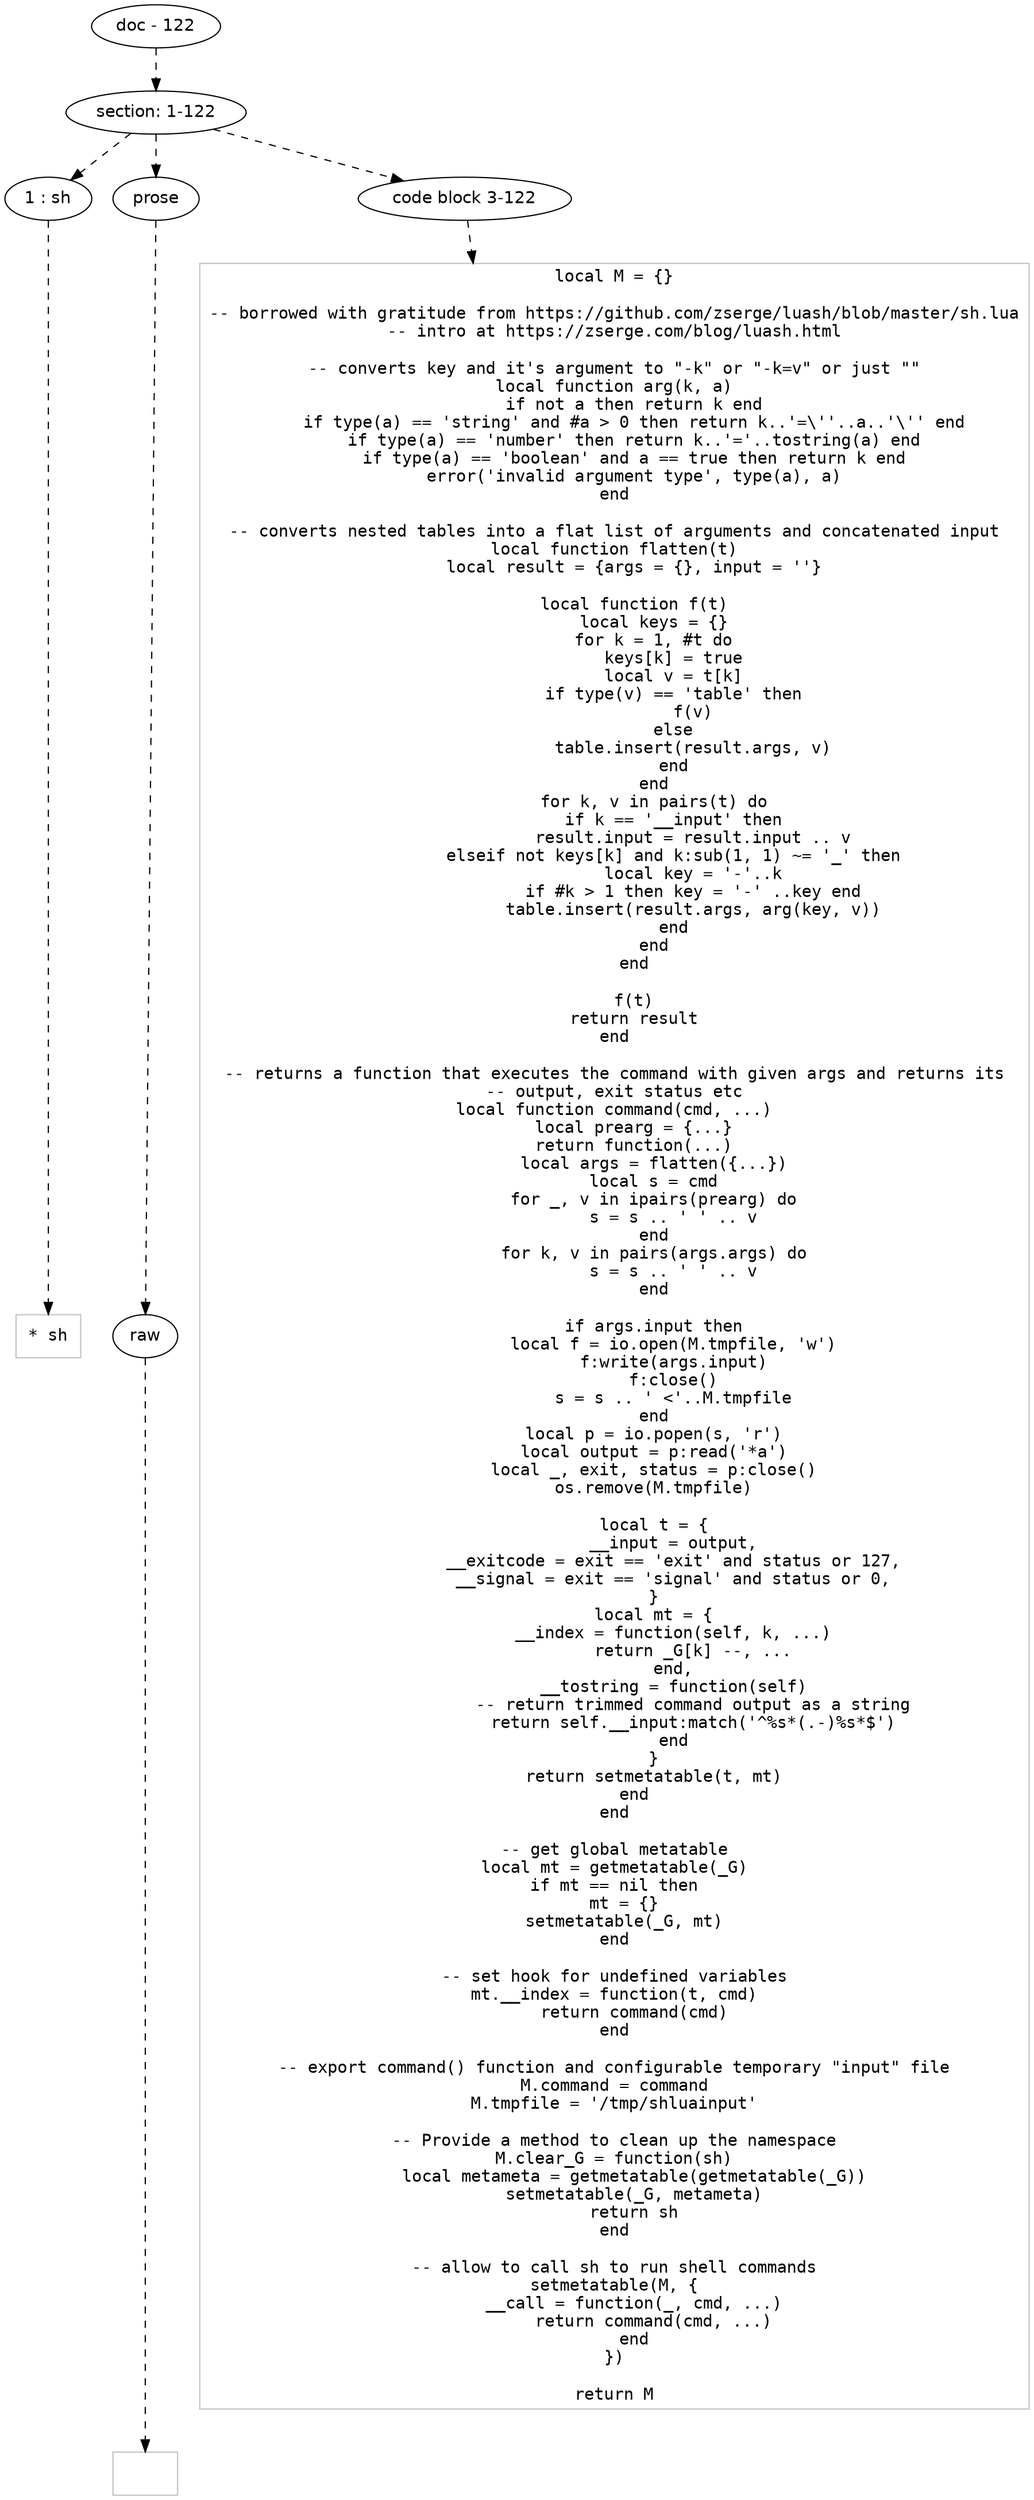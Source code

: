 digraph lpegNode {

node [fontname=Helvetica]
edge [style=dashed]

doc_0 [label="doc - 122"]


doc_0 -> { section_1}
{rank=same; section_1}

section_1 [label="section: 1-122"]


// END RANK doc_0

section_1 -> { header_2 prose_3 codeblock_4}
{rank=same; header_2 prose_3 codeblock_4}

header_2 [label="1 : sh"]

prose_3 [label="prose"]

codeblock_4 [label="code block 3-122"]


// END RANK section_1

header_2 -> leaf_5
leaf_5  [color=Gray,shape=rectangle,fontname=Inconsolata,label="* sh"]
// END RANK header_2

prose_3 -> { raw_6}
{rank=same; raw_6}

raw_6 [label="raw"]


// END RANK prose_3

raw_6 -> leaf_7
leaf_7  [color=Gray,shape=rectangle,fontname=Inconsolata,label="
"]
// END RANK raw_6

codeblock_4 -> leaf_8
leaf_8  [color=Gray,shape=rectangle,fontname=Inconsolata,label="local M = {}

-- borrowed with gratitude from https://github.com/zserge/luash/blob/master/sh.lua
-- intro at https://zserge.com/blog/luash.html

-- converts key and it's argument to \"-k\" or \"-k=v\" or just \"\"
local function arg(k, a)
    if not a then return k end
    if type(a) == 'string' and #a > 0 then return k..'=\\''..a..'\\'' end
    if type(a) == 'number' then return k..'='..tostring(a) end
    if type(a) == 'boolean' and a == true then return k end
    error('invalid argument type', type(a), a)
end

-- converts nested tables into a flat list of arguments and concatenated input
local function flatten(t)
    local result = {args = {}, input = ''}

    local function f(t)
        local keys = {}
        for k = 1, #t do
            keys[k] = true
            local v = t[k]
            if type(v) == 'table' then
                f(v)
            else
                table.insert(result.args, v)
            end
        end
        for k, v in pairs(t) do
            if k == '__input' then
                result.input = result.input .. v
            elseif not keys[k] and k:sub(1, 1) ~= '_' then
                local key = '-'..k
                if #k > 1 then key = '-' ..key end
                table.insert(result.args, arg(key, v))
            end
        end
    end

    f(t)
    return result
end

-- returns a function that executes the command with given args and returns its
-- output, exit status etc
local function command(cmd, ...)
    local prearg = {...}
    return function(...)
        local args = flatten({...})
        local s = cmd
        for _, v in ipairs(prearg) do
            s = s .. ' ' .. v
        end
        for k, v in pairs(args.args) do
            s = s .. ' ' .. v
        end

        if args.input then
            local f = io.open(M.tmpfile, 'w')
            f:write(args.input)
            f:close()
            s = s .. ' <'..M.tmpfile
        end
        local p = io.popen(s, 'r')
        local output = p:read('*a')
        local _, exit, status = p:close()
        os.remove(M.tmpfile)

        local t = {
            __input = output,
            __exitcode = exit == 'exit' and status or 127,
            __signal = exit == 'signal' and status or 0,
        }
        local mt = {
            __index = function(self, k, ...)
                return _G[k] --, ...
            end,
            __tostring = function(self)
                -- return trimmed command output as a string
                return self.__input:match('^%s*(.-)%s*$')
            end
        }
        return setmetatable(t, mt)
    end
end

-- get global metatable
local mt = getmetatable(_G)
if mt == nil then
  mt = {}
  setmetatable(_G, mt)
end

-- set hook for undefined variables
mt.__index = function(t, cmd)
    return command(cmd)
end

-- export command() function and configurable temporary \"input\" file
M.command = command
M.tmpfile = '/tmp/shluainput'

-- Provide a method to clean up the namespace
M.clear_G = function(sh)
    local metameta = getmetatable(getmetatable(_G))
    setmetatable(_G, metameta)
    return sh
end

-- allow to call sh to run shell commands
setmetatable(M, {
    __call = function(_, cmd, ...)
        return command(cmd, ...)
    end
})

return M"]
// END RANK codeblock_4


}
